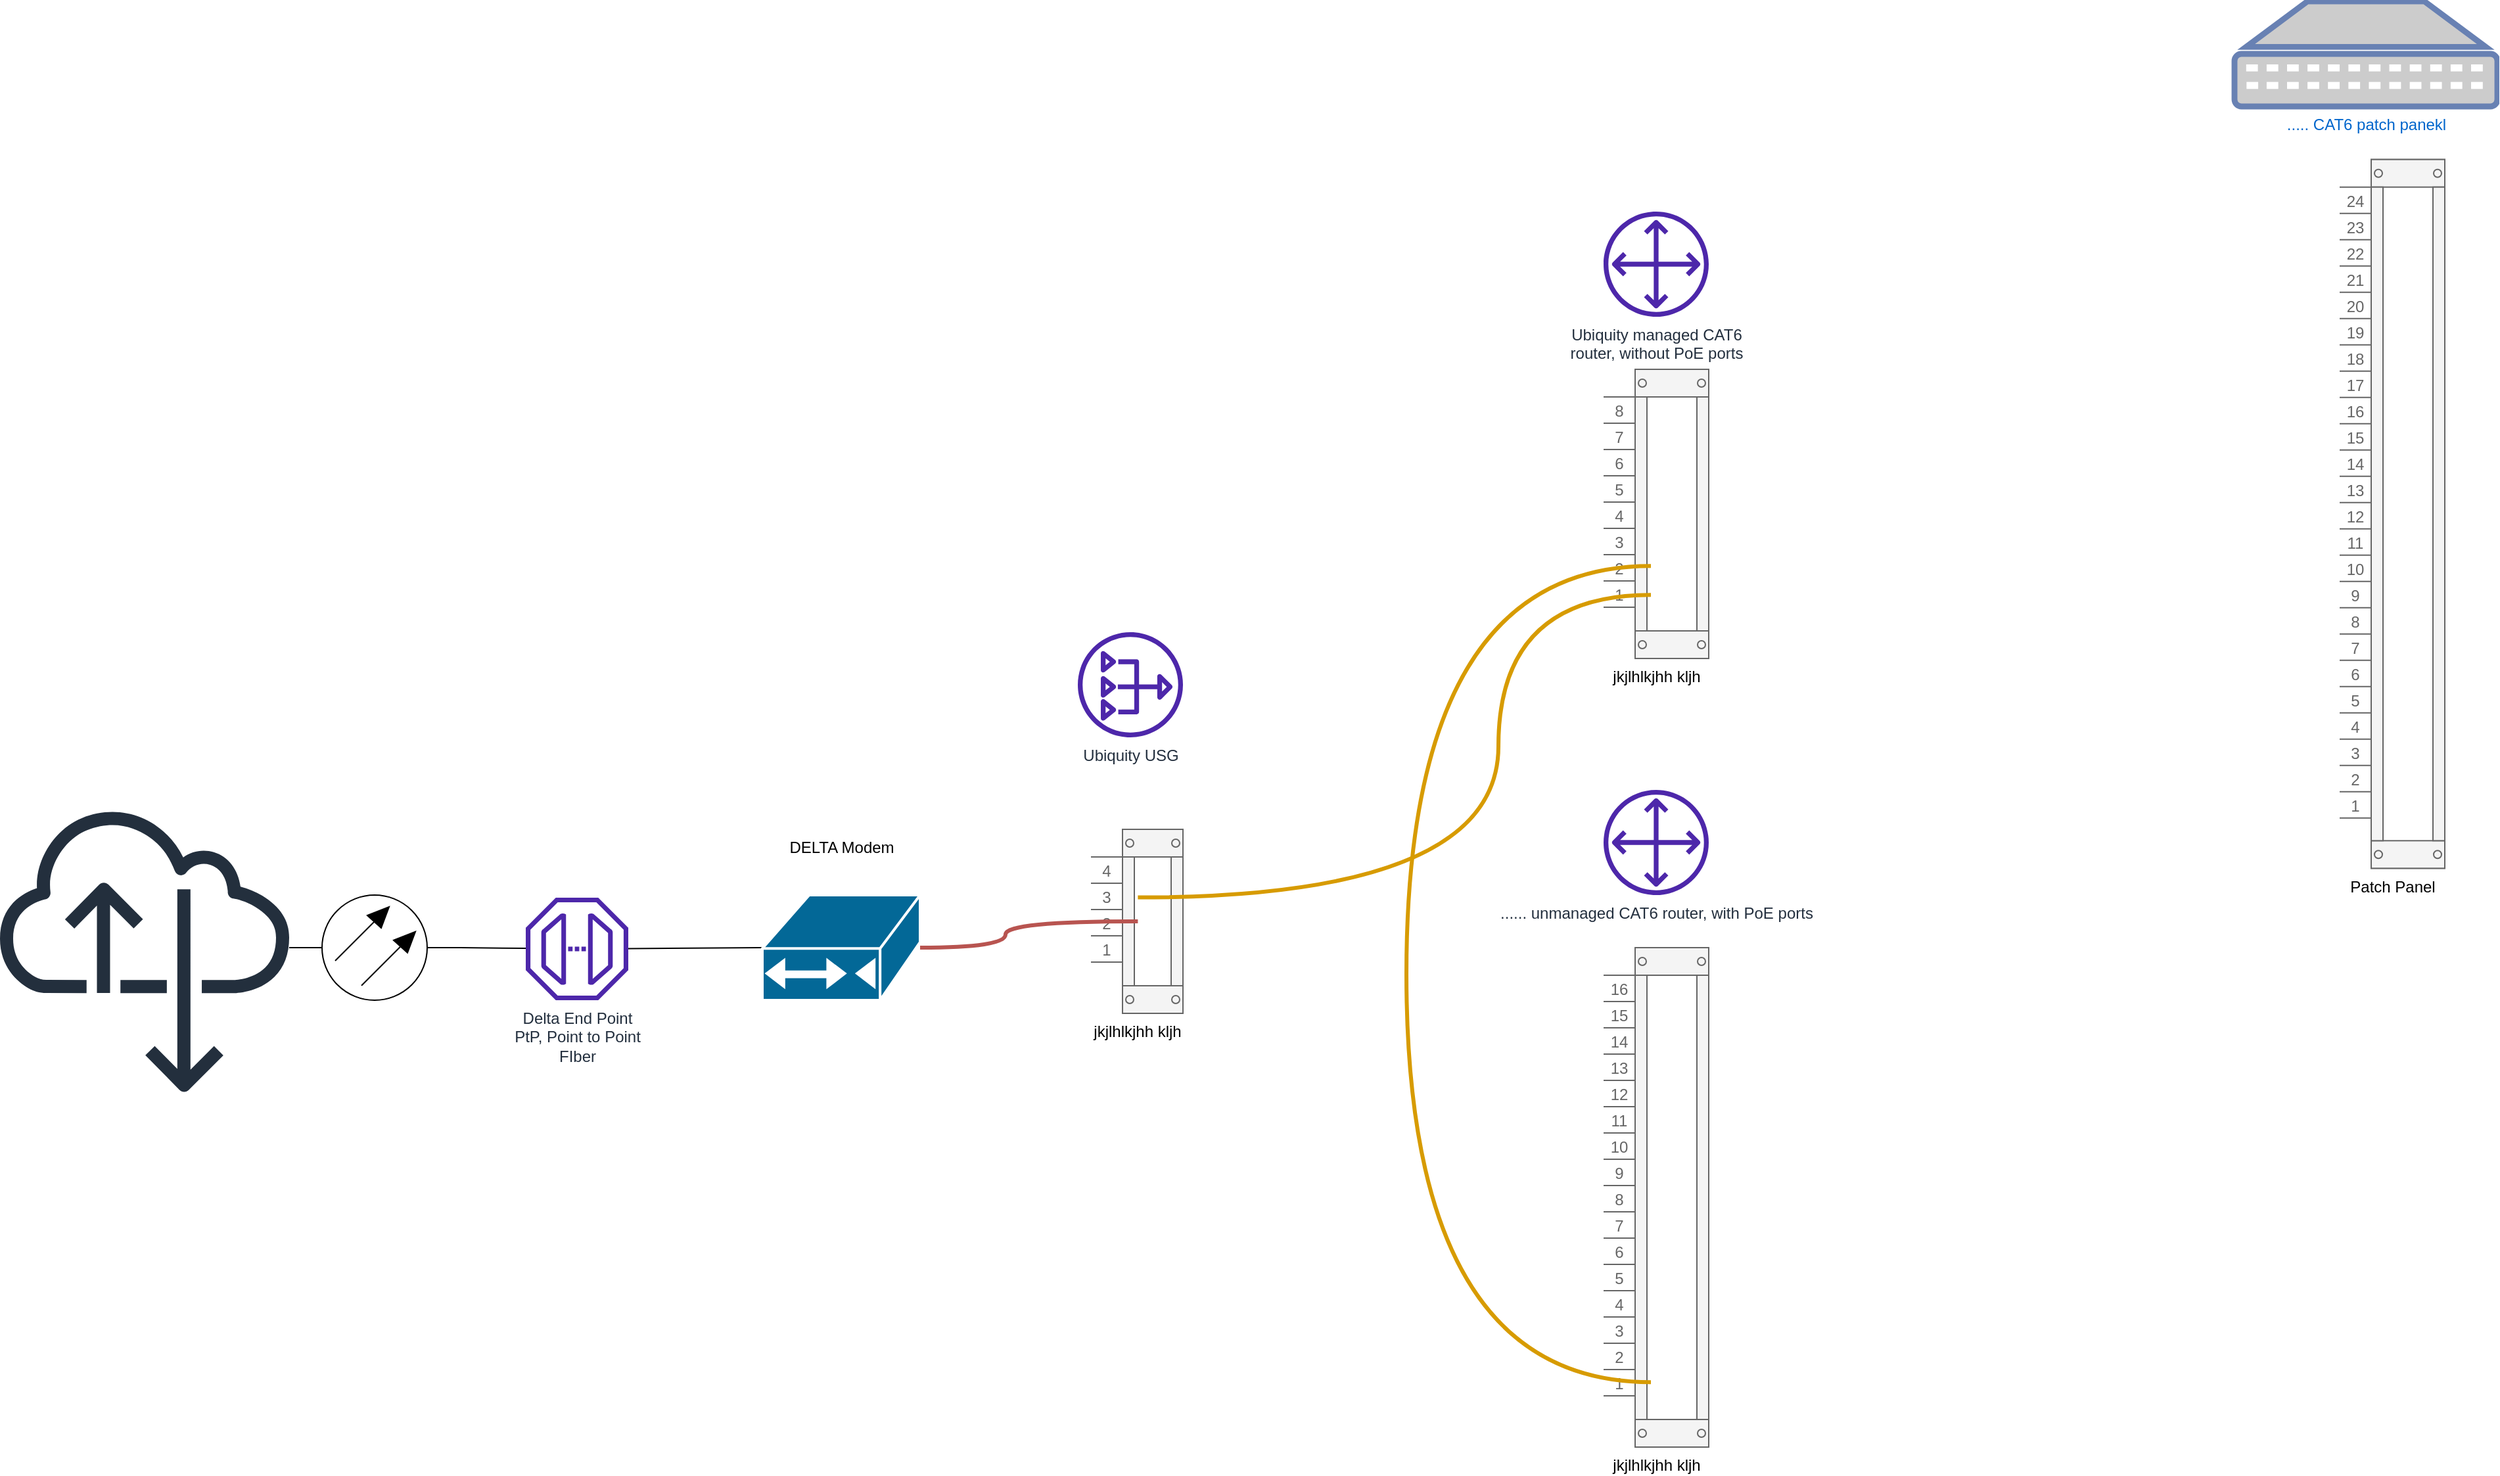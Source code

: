 <mxfile version="16.6.1" type="github">
  <diagram id="GwQG3QfahrRQpYtye2lq" name="Page-1">
    <mxGraphModel dx="4300" dy="786" grid="1" gridSize="10" guides="1" tooltips="1" connect="1" arrows="1" fold="1" page="1" pageScale="1" pageWidth="3300" pageHeight="2339" math="0" shadow="0">
      <root>
        <mxCell id="0" />
        <mxCell id="1" parent="0" />
        <mxCell id="-hLqZYpMAMsphqD4XSWs-9" value="Ubiquity USG" style="sketch=0;outlineConnect=0;fontColor=#232F3E;gradientColor=none;fillColor=#4D27AA;strokeColor=none;dashed=0;verticalLabelPosition=bottom;verticalAlign=top;align=center;html=1;fontSize=12;fontStyle=0;aspect=fixed;pointerEvents=1;shape=mxgraph.aws4.nat_gateway;" vertex="1" parent="1">
          <mxGeometry x="760" y="560" width="80" height="80" as="geometry" />
        </mxCell>
        <mxCell id="-hLqZYpMAMsphqD4XSWs-10" value="Ubiquity managed CAT6 &lt;br&gt;router, without PoE ports" style="sketch=0;outlineConnect=0;fontColor=#232F3E;gradientColor=none;fillColor=#4D27AA;strokeColor=none;dashed=0;verticalLabelPosition=bottom;verticalAlign=top;align=center;html=1;fontSize=12;fontStyle=0;aspect=fixed;pointerEvents=1;shape=mxgraph.aws4.customer_gateway;" vertex="1" parent="1">
          <mxGeometry x="1160" y="240" width="80" height="80" as="geometry" />
        </mxCell>
        <mxCell id="-hLqZYpMAMsphqD4XSWs-11" value="...... unmanaged CAT6 router, with PoE ports" style="sketch=0;outlineConnect=0;fontColor=#232F3E;gradientColor=none;fillColor=#4D27AA;strokeColor=none;dashed=0;verticalLabelPosition=bottom;verticalAlign=top;align=center;html=1;fontSize=12;fontStyle=0;aspect=fixed;pointerEvents=1;shape=mxgraph.aws4.customer_gateway;" vertex="1" parent="1">
          <mxGeometry x="1160" y="680" width="80" height="80" as="geometry" />
        </mxCell>
        <mxCell id="-hLqZYpMAMsphqD4XSWs-12" value="" style="sketch=0;outlineConnect=0;fontColor=#232F3E;gradientColor=none;fillColor=#232F3D;strokeColor=none;dashed=0;verticalLabelPosition=bottom;verticalAlign=top;align=center;html=1;fontSize=12;fontStyle=0;aspect=fixed;pointerEvents=1;shape=mxgraph.aws4.internet_alt22;" vertex="1" parent="1">
          <mxGeometry x="-60" y="691" width="220" height="220" as="geometry" />
        </mxCell>
        <mxCell id="-hLqZYpMAMsphqD4XSWs-13" value="DELTA Modem" style="shape=image;html=1;verticalAlign=top;verticalLabelPosition=bottom;labelBackgroundColor=#ffffff;imageAspect=0;aspect=fixed;image=https://cdn1.iconfinder.com/data/icons/bootstrap-vol-3/16/modem-128.png" vertex="1" parent="1">
          <mxGeometry x="520" y="590" width="120" height="120" as="geometry" />
        </mxCell>
        <mxCell id="-hLqZYpMAMsphqD4XSWs-15" value="Patch Panel" style="strokeColor=#666666;html=1;verticalLabelPosition=bottom;labelBackgroundColor=#ffffff;verticalAlign=top;outlineConnect=0;shadow=0;dashed=0;shape=mxgraph.rackGeneral.container;container=1;collapsible=0;childLayout=rack;allowGaps=1;marginLeft=33;marginRight=9;marginTop=21;marginBottom=22;textColor=#666666;numDisp=ascend;direction=east;" vertex="1" parent="1">
          <mxGeometry x="1720" y="200.35" width="80" height="539.3" as="geometry" />
        </mxCell>
        <mxCell id="-hLqZYpMAMsphqD4XSWs-16" value="jkjlhlkjhh kljh" style="strokeColor=#666666;html=1;verticalLabelPosition=bottom;labelBackgroundColor=#ffffff;verticalAlign=top;outlineConnect=0;shadow=0;dashed=0;shape=mxgraph.rackGeneral.container;container=1;collapsible=0;childLayout=rack;allowGaps=1;marginLeft=33;marginRight=9;marginTop=21;marginBottom=22;textColor=#666666;numDisp=ascend;points=[[0.45,0.14,0,0,0],[0.45,0.23,0,0,0],[0.45,0.31,0,0,0],[0.45,0.4,0,0,0],[0.45,0.5,0,0,0],[0.45,0.59,0,0,0],[0.45,0.68,0,0,0],[0.45,0.78,0,0,0]];direction=east;" vertex="1" parent="1">
          <mxGeometry x="1160" y="360" width="80" height="220" as="geometry" />
        </mxCell>
        <mxCell id="-hLqZYpMAMsphqD4XSWs-17" value="jkjlhlkjhh kljh" style="strokeColor=#666666;html=1;verticalLabelPosition=bottom;labelBackgroundColor=#ffffff;verticalAlign=top;outlineConnect=0;shadow=0;dashed=0;shape=mxgraph.rackGeneral.container;container=1;collapsible=0;childLayout=rack;allowGaps=1;marginLeft=33;marginRight=9;marginTop=21;marginBottom=22;textColor=#666666;numDisp=ascend;points=[[0.51,0.24,0,0,0],[0.51,0.37,0,0,0],[0.51,0.5,0,0,0],[0.51,0.65,0,0,0]];direction=east;flipV=0;flipH=0;" vertex="1" parent="1">
          <mxGeometry x="770" y="710" width="70" height="140" as="geometry" />
        </mxCell>
        <mxCell id="-hLqZYpMAMsphqD4XSWs-19" value="..... CAT6 patch panekl" style="fontColor=#0066CC;verticalAlign=top;verticalLabelPosition=bottom;labelPosition=center;align=center;html=1;outlineConnect=0;fillColor=#CCCCCC;strokeColor=#6881B3;gradientColor=none;gradientDirection=north;strokeWidth=2;shape=mxgraph.networks.patch_panel;" vertex="1" parent="1">
          <mxGeometry x="1640" y="80" width="200" height="80" as="geometry" />
        </mxCell>
        <mxCell id="-hLqZYpMAMsphqD4XSWs-20" value="jkjlhlkjhh kljh" style="strokeColor=#666666;html=1;verticalLabelPosition=bottom;labelBackgroundColor=#ffffff;verticalAlign=top;outlineConnect=0;shadow=0;dashed=0;shape=mxgraph.rackGeneral.container;container=1;collapsible=0;childLayout=rack;allowGaps=1;marginLeft=33;marginRight=9;marginTop=21;marginBottom=22;textColor=#666666;numDisp=ascend;points=[[0.45,0.08,0,0,0],[0.45,0.13,0,0,0],[0.45,0.19,0,0,0],[0.45,0.24,0,0,0],[0.45,0.29,0,0,0],[0.45,0.34,0,0,0],[0.45,0.39,0,0,0],[0.45,0.44,0,0,0],[0.45,0.5,0,0,0],[0.45,0.55,0,0,0],[0.45,0.61,0,0,0],[0.45,0.66,0,0,0],[0.45,0.71,0,0,0],[0.45,0.76,0,0,0],[0.45,0.81,0,0,0],[0.45,0.87,0,0,0]];direction=east;" vertex="1" parent="1">
          <mxGeometry x="1160" y="800" width="80" height="380" as="geometry" />
        </mxCell>
        <mxCell id="-hLqZYpMAMsphqD4XSWs-21" value="" style="verticalLabelPosition=bottom;shadow=0;dashed=0;align=center;html=1;verticalAlign=top;shape=mxgraph.electrical.transmission.optical_fiber;" vertex="1" parent="1">
          <mxGeometry x="160" y="760" width="130" height="80" as="geometry" />
        </mxCell>
        <mxCell id="-hLqZYpMAMsphqD4XSWs-22" value="Delta End Point&lt;br&gt;PtP, Point to Point&lt;br&gt;FIber" style="sketch=0;outlineConnect=0;fontColor=#232F3E;gradientColor=none;fillColor=#4D27AA;strokeColor=none;dashed=0;verticalLabelPosition=bottom;verticalAlign=top;align=center;html=1;fontSize=12;fontStyle=0;aspect=fixed;pointerEvents=1;shape=mxgraph.aws4.endpoint;" vertex="1" parent="1">
          <mxGeometry x="340" y="762" width="78" height="78" as="geometry" />
        </mxCell>
        <mxCell id="-hLqZYpMAMsphqD4XSWs-23" value="" style="endArrow=none;html=1;rounded=0;exitX=1;exitY=0.5;exitDx=0;exitDy=0;exitPerimeter=0;" edge="1" parent="1" source="-hLqZYpMAMsphqD4XSWs-21" target="-hLqZYpMAMsphqD4XSWs-22">
          <mxGeometry width="50" height="50" relative="1" as="geometry">
            <mxPoint x="480" y="840" as="sourcePoint" />
            <mxPoint x="530" y="790" as="targetPoint" />
          </mxGeometry>
        </mxCell>
        <mxCell id="-hLqZYpMAMsphqD4XSWs-25" value="" style="endArrow=none;html=1;rounded=0;entryX=0;entryY=0.5;entryDx=0;entryDy=0;entryPerimeter=0;" edge="1" parent="1" source="-hLqZYpMAMsphqD4XSWs-22" target="-hLqZYpMAMsphqD4XSWs-26">
          <mxGeometry width="50" height="50" relative="1" as="geometry">
            <mxPoint x="460" y="670" as="sourcePoint" />
            <mxPoint x="510" y="620" as="targetPoint" />
          </mxGeometry>
        </mxCell>
        <mxCell id="-hLqZYpMAMsphqD4XSWs-28" style="edgeStyle=orthogonalEdgeStyle;rounded=0;orthogonalLoop=1;jettySize=auto;html=1;endArrow=none;endFill=0;startArrow=none;startFill=0;curved=1;fillColor=#f8cecc;strokeColor=#b85450;strokeWidth=3;entryX=0.51;entryY=0.5;entryDx=0;entryDy=0;entryPerimeter=0;" edge="1" parent="1" source="-hLqZYpMAMsphqD4XSWs-26" target="-hLqZYpMAMsphqD4XSWs-17">
          <mxGeometry relative="1" as="geometry">
            <mxPoint x="780" y="780" as="targetPoint" />
          </mxGeometry>
        </mxCell>
        <mxCell id="-hLqZYpMAMsphqD4XSWs-26" value="" style="shape=mxgraph.cisco.modems_and_phones.cable_modem;html=1;pointerEvents=1;dashed=0;fillColor=#036897;strokeColor=#ffffff;strokeWidth=2;verticalLabelPosition=bottom;verticalAlign=top;align=center;outlineConnect=0;" vertex="1" parent="1">
          <mxGeometry x="520" y="760" width="120" height="80" as="geometry" />
        </mxCell>
        <mxCell id="-hLqZYpMAMsphqD4XSWs-30" style="edgeStyle=orthogonalEdgeStyle;rounded=0;orthogonalLoop=1;jettySize=auto;html=1;endArrow=none;endFill=0;startArrow=none;startFill=0;fillColor=#ffe6cc;strokeColor=#d79b00;strokeWidth=3;exitX=0.51;exitY=0.37;exitDx=0;exitDy=0;exitPerimeter=0;entryX=0.45;entryY=0.78;entryDx=0;entryDy=0;entryPerimeter=0;elbow=vertical;curved=1;" edge="1" parent="1" source="-hLqZYpMAMsphqD4XSWs-17" target="-hLqZYpMAMsphqD4XSWs-16">
          <mxGeometry relative="1" as="geometry">
            <mxPoint x="850" y="691" as="sourcePoint" />
            <mxPoint x="980" y="671" as="targetPoint" />
            <Array as="points">
              <mxPoint x="1080" y="762" />
              <mxPoint x="1080" y="532" />
            </Array>
          </mxGeometry>
        </mxCell>
        <mxCell id="-hLqZYpMAMsphqD4XSWs-31" style="edgeStyle=orthogonalEdgeStyle;rounded=0;orthogonalLoop=1;jettySize=auto;html=1;endArrow=none;endFill=0;startArrow=none;startFill=0;fillColor=#ffe6cc;strokeColor=#d79b00;strokeWidth=3;entryX=0.45;entryY=0.68;entryDx=0;entryDy=0;entryPerimeter=0;elbow=vertical;curved=1;exitX=0.45;exitY=0.87;exitDx=0;exitDy=0;exitPerimeter=0;" edge="1" parent="1" source="-hLqZYpMAMsphqD4XSWs-20" target="-hLqZYpMAMsphqD4XSWs-16">
          <mxGeometry relative="1" as="geometry">
            <mxPoint x="970" y="1120" as="sourcePoint" />
            <mxPoint x="1206" y="541.6" as="targetPoint" />
            <Array as="points">
              <mxPoint x="1010" y="1131" />
              <mxPoint x="1010" y="510" />
            </Array>
          </mxGeometry>
        </mxCell>
      </root>
    </mxGraphModel>
  </diagram>
</mxfile>
